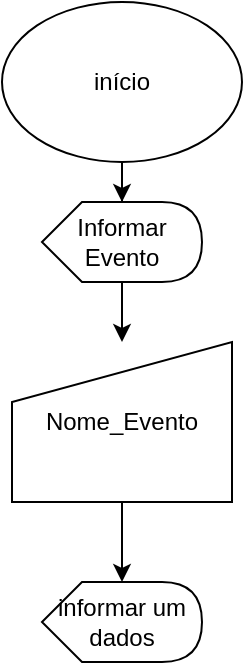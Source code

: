 <mxfile version="15.2.9" type="github">
  <diagram id="bi6Mk9muEbl2GmuOiJLS" name="Page-1">
    <mxGraphModel dx="1422" dy="794" grid="1" gridSize="10" guides="1" tooltips="1" connect="1" arrows="1" fold="1" page="1" pageScale="1" pageWidth="827" pageHeight="1169" math="0" shadow="0">
      <root>
        <mxCell id="0" />
        <mxCell id="1" parent="0" />
        <mxCell id="bk6_iSZV6qFZoEKlup8j-2" style="edgeStyle=orthogonalEdgeStyle;rounded=0;orthogonalLoop=1;jettySize=auto;html=1;exitX=0.5;exitY=1;exitDx=0;exitDy=0;" edge="1" parent="1" source="bk6_iSZV6qFZoEKlup8j-1" target="bk6_iSZV6qFZoEKlup8j-3">
          <mxGeometry relative="1" as="geometry">
            <mxPoint x="190" y="160" as="targetPoint" />
          </mxGeometry>
        </mxCell>
        <mxCell id="bk6_iSZV6qFZoEKlup8j-1" value="início" style="ellipse;whiteSpace=wrap;html=1;" vertex="1" parent="1">
          <mxGeometry x="130" y="50" width="120" height="80" as="geometry" />
        </mxCell>
        <mxCell id="bk6_iSZV6qFZoEKlup8j-5" value="" style="edgeStyle=orthogonalEdgeStyle;rounded=0;orthogonalLoop=1;jettySize=auto;html=1;" edge="1" parent="1" source="bk6_iSZV6qFZoEKlup8j-3" target="bk6_iSZV6qFZoEKlup8j-4">
          <mxGeometry relative="1" as="geometry" />
        </mxCell>
        <mxCell id="bk6_iSZV6qFZoEKlup8j-3" value="&lt;font&gt;Informar Evento&lt;/font&gt;" style="shape=display;whiteSpace=wrap;html=1;" vertex="1" parent="1">
          <mxGeometry x="150" y="150" width="80" height="40" as="geometry" />
        </mxCell>
        <mxCell id="bk6_iSZV6qFZoEKlup8j-7" value="" style="edgeStyle=orthogonalEdgeStyle;rounded=0;orthogonalLoop=1;jettySize=auto;html=1;" edge="1" parent="1" source="bk6_iSZV6qFZoEKlup8j-4" target="bk6_iSZV6qFZoEKlup8j-6">
          <mxGeometry relative="1" as="geometry" />
        </mxCell>
        <mxCell id="bk6_iSZV6qFZoEKlup8j-4" value="Nome_Evento" style="shape=manualInput;whiteSpace=wrap;html=1;" vertex="1" parent="1">
          <mxGeometry x="135" y="220" width="110" height="80" as="geometry" />
        </mxCell>
        <mxCell id="bk6_iSZV6qFZoEKlup8j-6" value=" informar um dados" style="shape=display;whiteSpace=wrap;html=1;" vertex="1" parent="1">
          <mxGeometry x="150" y="340" width="80" height="40" as="geometry" />
        </mxCell>
      </root>
    </mxGraphModel>
  </diagram>
</mxfile>
